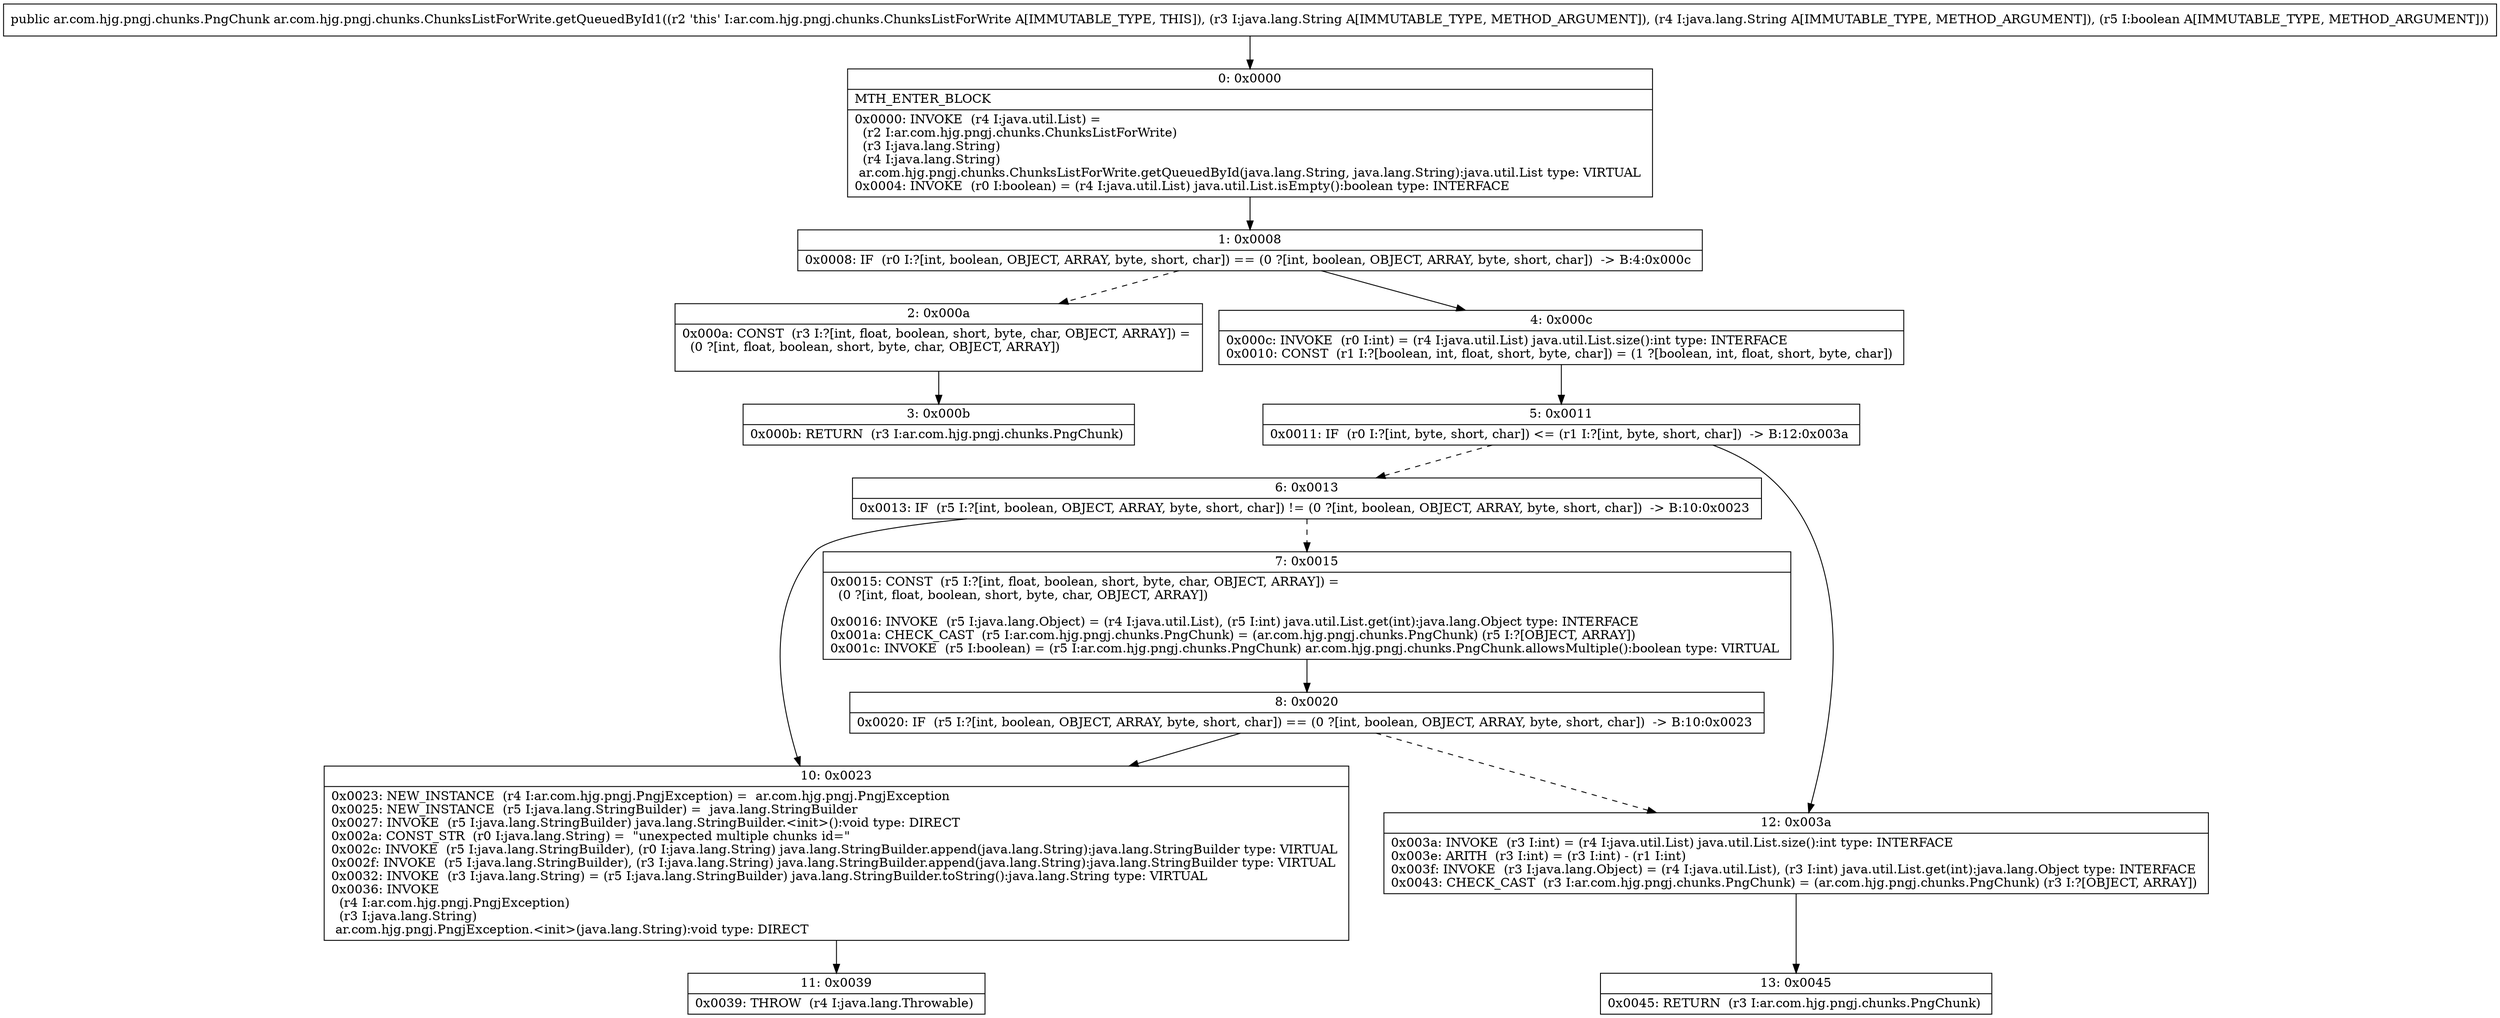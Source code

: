 digraph "CFG forar.com.hjg.pngj.chunks.ChunksListForWrite.getQueuedById1(Ljava\/lang\/String;Ljava\/lang\/String;Z)Lar\/com\/hjg\/pngj\/chunks\/PngChunk;" {
Node_0 [shape=record,label="{0\:\ 0x0000|MTH_ENTER_BLOCK\l|0x0000: INVOKE  (r4 I:java.util.List) = \l  (r2 I:ar.com.hjg.pngj.chunks.ChunksListForWrite)\l  (r3 I:java.lang.String)\l  (r4 I:java.lang.String)\l ar.com.hjg.pngj.chunks.ChunksListForWrite.getQueuedById(java.lang.String, java.lang.String):java.util.List type: VIRTUAL \l0x0004: INVOKE  (r0 I:boolean) = (r4 I:java.util.List) java.util.List.isEmpty():boolean type: INTERFACE \l}"];
Node_1 [shape=record,label="{1\:\ 0x0008|0x0008: IF  (r0 I:?[int, boolean, OBJECT, ARRAY, byte, short, char]) == (0 ?[int, boolean, OBJECT, ARRAY, byte, short, char])  \-\> B:4:0x000c \l}"];
Node_2 [shape=record,label="{2\:\ 0x000a|0x000a: CONST  (r3 I:?[int, float, boolean, short, byte, char, OBJECT, ARRAY]) = \l  (0 ?[int, float, boolean, short, byte, char, OBJECT, ARRAY])\l \l}"];
Node_3 [shape=record,label="{3\:\ 0x000b|0x000b: RETURN  (r3 I:ar.com.hjg.pngj.chunks.PngChunk) \l}"];
Node_4 [shape=record,label="{4\:\ 0x000c|0x000c: INVOKE  (r0 I:int) = (r4 I:java.util.List) java.util.List.size():int type: INTERFACE \l0x0010: CONST  (r1 I:?[boolean, int, float, short, byte, char]) = (1 ?[boolean, int, float, short, byte, char]) \l}"];
Node_5 [shape=record,label="{5\:\ 0x0011|0x0011: IF  (r0 I:?[int, byte, short, char]) \<= (r1 I:?[int, byte, short, char])  \-\> B:12:0x003a \l}"];
Node_6 [shape=record,label="{6\:\ 0x0013|0x0013: IF  (r5 I:?[int, boolean, OBJECT, ARRAY, byte, short, char]) != (0 ?[int, boolean, OBJECT, ARRAY, byte, short, char])  \-\> B:10:0x0023 \l}"];
Node_7 [shape=record,label="{7\:\ 0x0015|0x0015: CONST  (r5 I:?[int, float, boolean, short, byte, char, OBJECT, ARRAY]) = \l  (0 ?[int, float, boolean, short, byte, char, OBJECT, ARRAY])\l \l0x0016: INVOKE  (r5 I:java.lang.Object) = (r4 I:java.util.List), (r5 I:int) java.util.List.get(int):java.lang.Object type: INTERFACE \l0x001a: CHECK_CAST  (r5 I:ar.com.hjg.pngj.chunks.PngChunk) = (ar.com.hjg.pngj.chunks.PngChunk) (r5 I:?[OBJECT, ARRAY]) \l0x001c: INVOKE  (r5 I:boolean) = (r5 I:ar.com.hjg.pngj.chunks.PngChunk) ar.com.hjg.pngj.chunks.PngChunk.allowsMultiple():boolean type: VIRTUAL \l}"];
Node_8 [shape=record,label="{8\:\ 0x0020|0x0020: IF  (r5 I:?[int, boolean, OBJECT, ARRAY, byte, short, char]) == (0 ?[int, boolean, OBJECT, ARRAY, byte, short, char])  \-\> B:10:0x0023 \l}"];
Node_10 [shape=record,label="{10\:\ 0x0023|0x0023: NEW_INSTANCE  (r4 I:ar.com.hjg.pngj.PngjException) =  ar.com.hjg.pngj.PngjException \l0x0025: NEW_INSTANCE  (r5 I:java.lang.StringBuilder) =  java.lang.StringBuilder \l0x0027: INVOKE  (r5 I:java.lang.StringBuilder) java.lang.StringBuilder.\<init\>():void type: DIRECT \l0x002a: CONST_STR  (r0 I:java.lang.String) =  \"unexpected multiple chunks id=\" \l0x002c: INVOKE  (r5 I:java.lang.StringBuilder), (r0 I:java.lang.String) java.lang.StringBuilder.append(java.lang.String):java.lang.StringBuilder type: VIRTUAL \l0x002f: INVOKE  (r5 I:java.lang.StringBuilder), (r3 I:java.lang.String) java.lang.StringBuilder.append(java.lang.String):java.lang.StringBuilder type: VIRTUAL \l0x0032: INVOKE  (r3 I:java.lang.String) = (r5 I:java.lang.StringBuilder) java.lang.StringBuilder.toString():java.lang.String type: VIRTUAL \l0x0036: INVOKE  \l  (r4 I:ar.com.hjg.pngj.PngjException)\l  (r3 I:java.lang.String)\l ar.com.hjg.pngj.PngjException.\<init\>(java.lang.String):void type: DIRECT \l}"];
Node_11 [shape=record,label="{11\:\ 0x0039|0x0039: THROW  (r4 I:java.lang.Throwable) \l}"];
Node_12 [shape=record,label="{12\:\ 0x003a|0x003a: INVOKE  (r3 I:int) = (r4 I:java.util.List) java.util.List.size():int type: INTERFACE \l0x003e: ARITH  (r3 I:int) = (r3 I:int) \- (r1 I:int) \l0x003f: INVOKE  (r3 I:java.lang.Object) = (r4 I:java.util.List), (r3 I:int) java.util.List.get(int):java.lang.Object type: INTERFACE \l0x0043: CHECK_CAST  (r3 I:ar.com.hjg.pngj.chunks.PngChunk) = (ar.com.hjg.pngj.chunks.PngChunk) (r3 I:?[OBJECT, ARRAY]) \l}"];
Node_13 [shape=record,label="{13\:\ 0x0045|0x0045: RETURN  (r3 I:ar.com.hjg.pngj.chunks.PngChunk) \l}"];
MethodNode[shape=record,label="{public ar.com.hjg.pngj.chunks.PngChunk ar.com.hjg.pngj.chunks.ChunksListForWrite.getQueuedById1((r2 'this' I:ar.com.hjg.pngj.chunks.ChunksListForWrite A[IMMUTABLE_TYPE, THIS]), (r3 I:java.lang.String A[IMMUTABLE_TYPE, METHOD_ARGUMENT]), (r4 I:java.lang.String A[IMMUTABLE_TYPE, METHOD_ARGUMENT]), (r5 I:boolean A[IMMUTABLE_TYPE, METHOD_ARGUMENT])) }"];
MethodNode -> Node_0;
Node_0 -> Node_1;
Node_1 -> Node_2[style=dashed];
Node_1 -> Node_4;
Node_2 -> Node_3;
Node_4 -> Node_5;
Node_5 -> Node_6[style=dashed];
Node_5 -> Node_12;
Node_6 -> Node_7[style=dashed];
Node_6 -> Node_10;
Node_7 -> Node_8;
Node_8 -> Node_10;
Node_8 -> Node_12[style=dashed];
Node_10 -> Node_11;
Node_12 -> Node_13;
}


